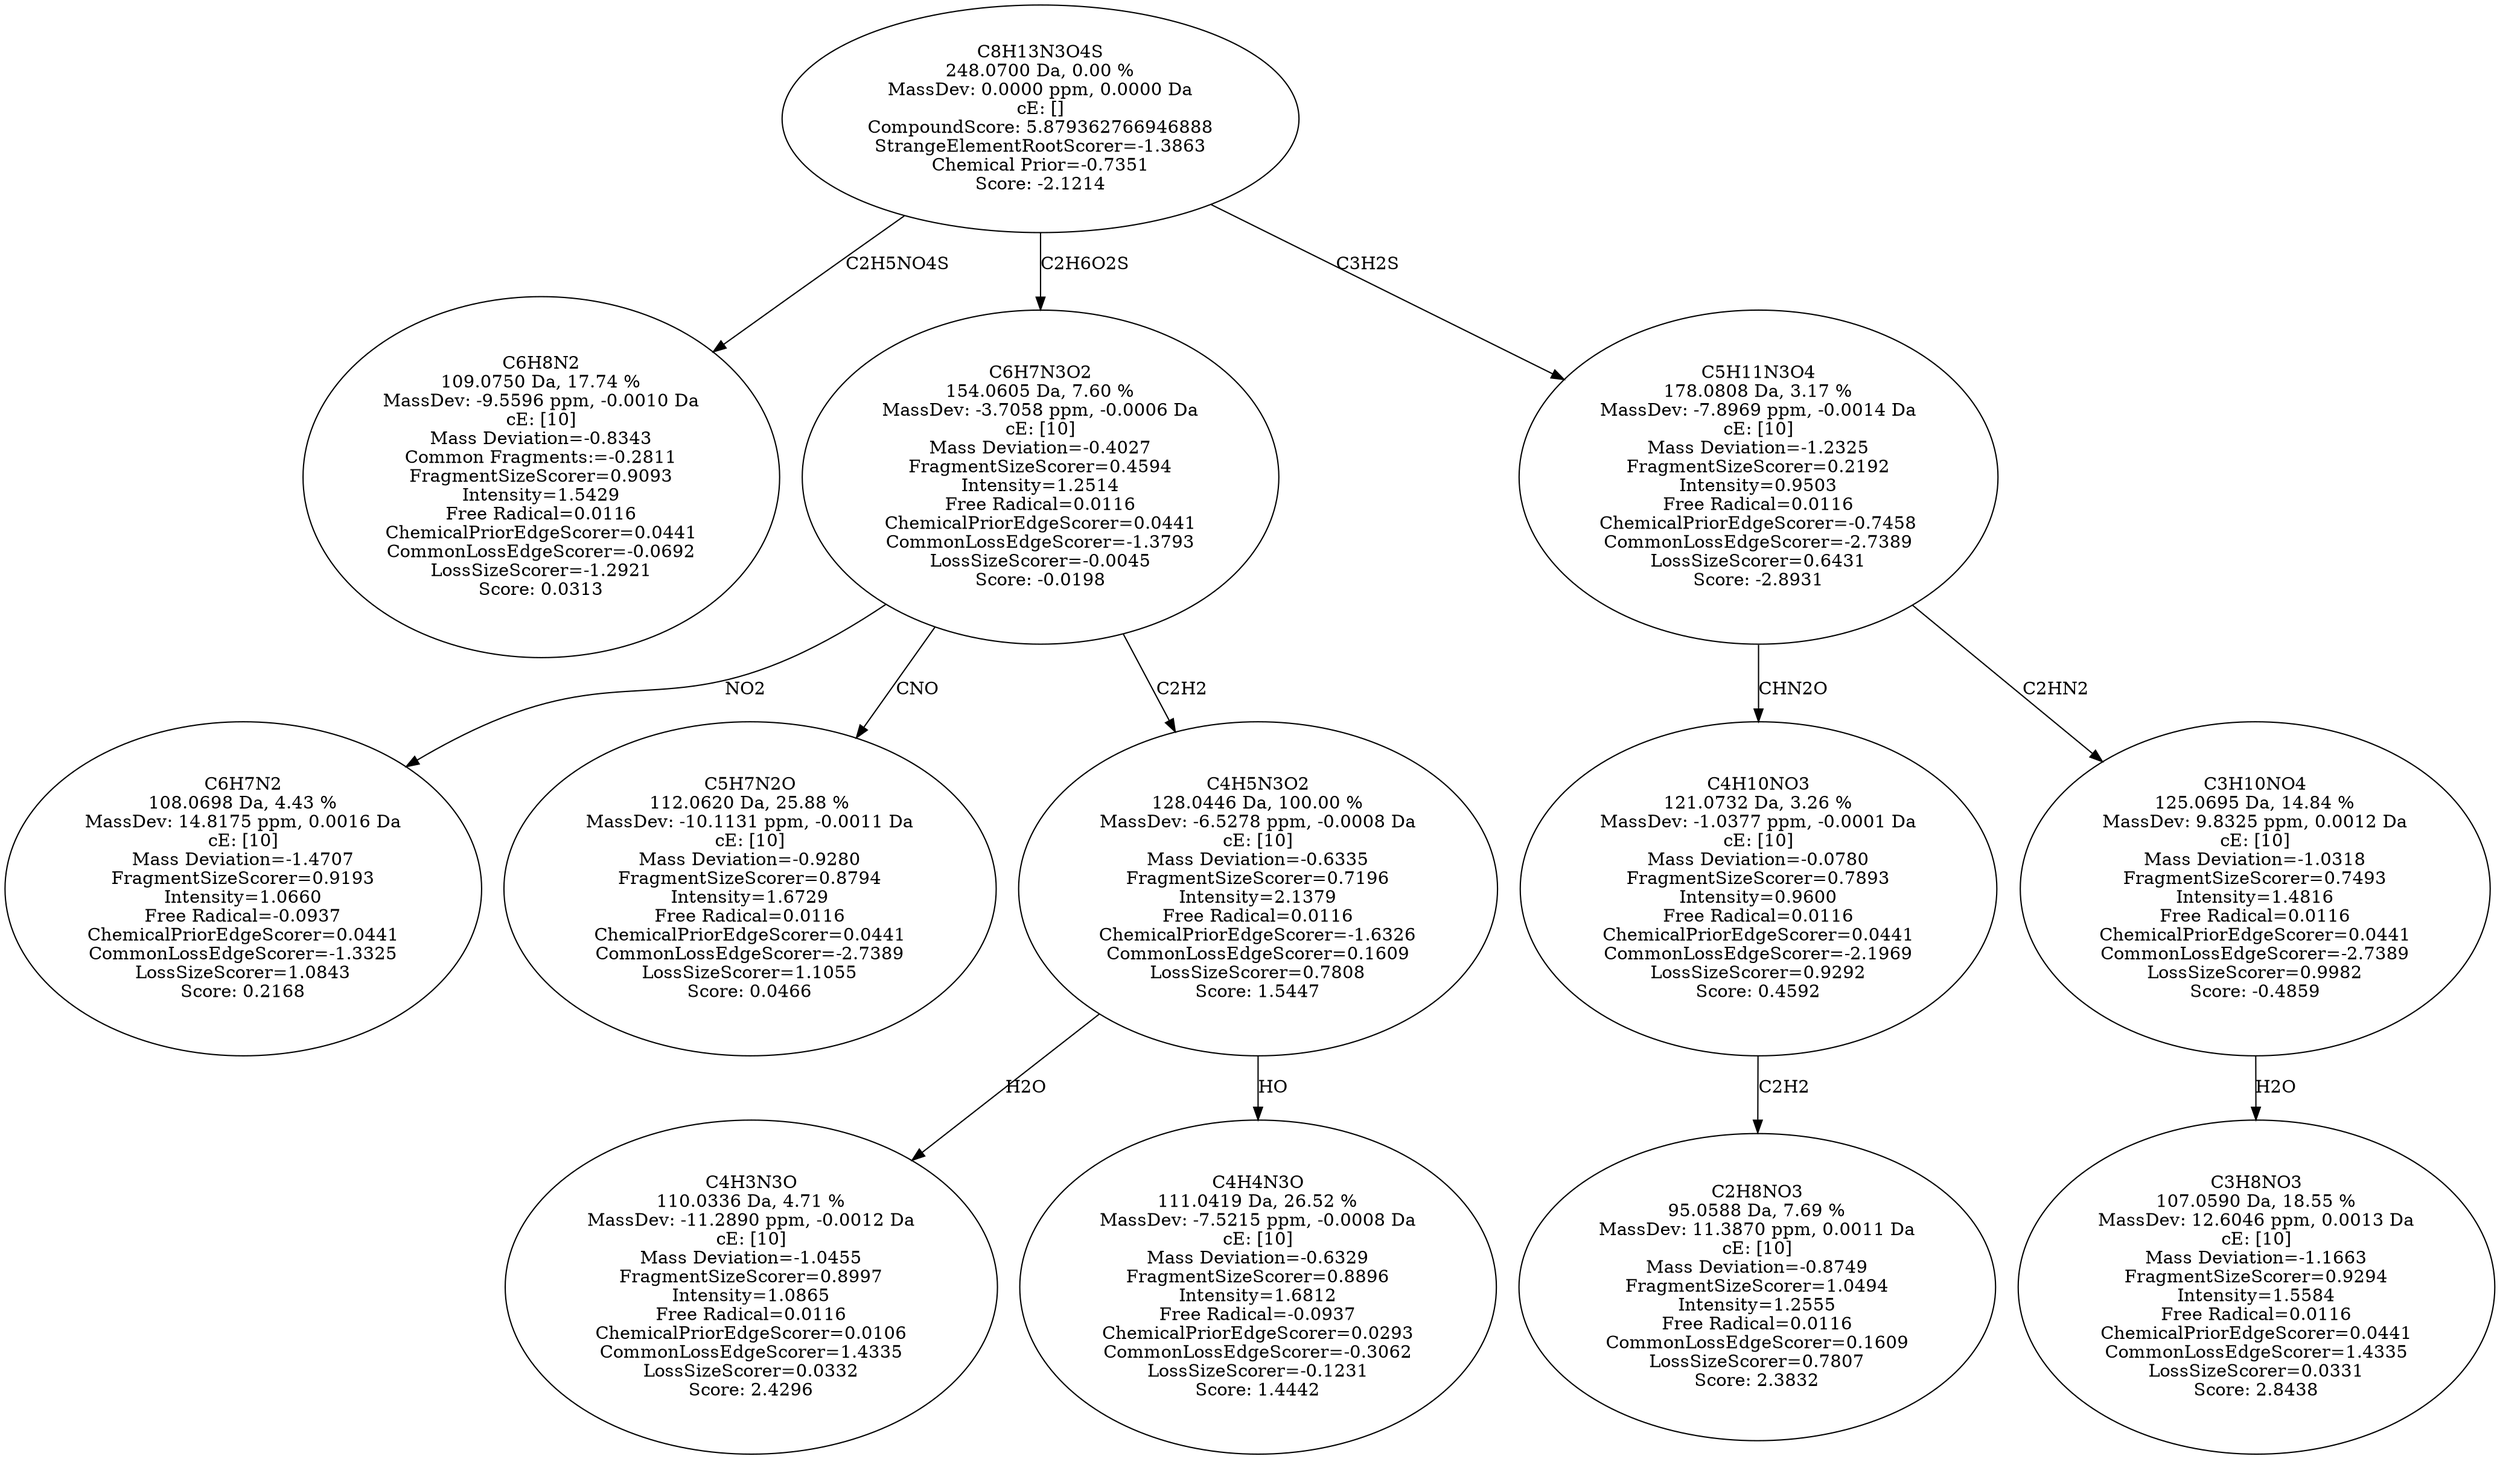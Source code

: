 strict digraph {
v1 [label="C6H8N2\n109.0750 Da, 17.74 %\nMassDev: -9.5596 ppm, -0.0010 Da\ncE: [10]\nMass Deviation=-0.8343\nCommon Fragments:=-0.2811\nFragmentSizeScorer=0.9093\nIntensity=1.5429\nFree Radical=0.0116\nChemicalPriorEdgeScorer=0.0441\nCommonLossEdgeScorer=-0.0692\nLossSizeScorer=-1.2921\nScore: 0.0313"];
v2 [label="C6H7N2\n108.0698 Da, 4.43 %\nMassDev: 14.8175 ppm, 0.0016 Da\ncE: [10]\nMass Deviation=-1.4707\nFragmentSizeScorer=0.9193\nIntensity=1.0660\nFree Radical=-0.0937\nChemicalPriorEdgeScorer=0.0441\nCommonLossEdgeScorer=-1.3325\nLossSizeScorer=1.0843\nScore: 0.2168"];
v3 [label="C5H7N2O\n112.0620 Da, 25.88 %\nMassDev: -10.1131 ppm, -0.0011 Da\ncE: [10]\nMass Deviation=-0.9280\nFragmentSizeScorer=0.8794\nIntensity=1.6729\nFree Radical=0.0116\nChemicalPriorEdgeScorer=0.0441\nCommonLossEdgeScorer=-2.7389\nLossSizeScorer=1.1055\nScore: 0.0466"];
v4 [label="C4H3N3O\n110.0336 Da, 4.71 %\nMassDev: -11.2890 ppm, -0.0012 Da\ncE: [10]\nMass Deviation=-1.0455\nFragmentSizeScorer=0.8997\nIntensity=1.0865\nFree Radical=0.0116\nChemicalPriorEdgeScorer=0.0106\nCommonLossEdgeScorer=1.4335\nLossSizeScorer=0.0332\nScore: 2.4296"];
v5 [label="C4H4N3O\n111.0419 Da, 26.52 %\nMassDev: -7.5215 ppm, -0.0008 Da\ncE: [10]\nMass Deviation=-0.6329\nFragmentSizeScorer=0.8896\nIntensity=1.6812\nFree Radical=-0.0937\nChemicalPriorEdgeScorer=0.0293\nCommonLossEdgeScorer=-0.3062\nLossSizeScorer=-0.1231\nScore: 1.4442"];
v6 [label="C4H5N3O2\n128.0446 Da, 100.00 %\nMassDev: -6.5278 ppm, -0.0008 Da\ncE: [10]\nMass Deviation=-0.6335\nFragmentSizeScorer=0.7196\nIntensity=2.1379\nFree Radical=0.0116\nChemicalPriorEdgeScorer=-1.6326\nCommonLossEdgeScorer=0.1609\nLossSizeScorer=0.7808\nScore: 1.5447"];
v7 [label="C6H7N3O2\n154.0605 Da, 7.60 %\nMassDev: -3.7058 ppm, -0.0006 Da\ncE: [10]\nMass Deviation=-0.4027\nFragmentSizeScorer=0.4594\nIntensity=1.2514\nFree Radical=0.0116\nChemicalPriorEdgeScorer=0.0441\nCommonLossEdgeScorer=-1.3793\nLossSizeScorer=-0.0045\nScore: -0.0198"];
v8 [label="C2H8NO3\n95.0588 Da, 7.69 %\nMassDev: 11.3870 ppm, 0.0011 Da\ncE: [10]\nMass Deviation=-0.8749\nFragmentSizeScorer=1.0494\nIntensity=1.2555\nFree Radical=0.0116\nCommonLossEdgeScorer=0.1609\nLossSizeScorer=0.7807\nScore: 2.3832"];
v9 [label="C4H10NO3\n121.0732 Da, 3.26 %\nMassDev: -1.0377 ppm, -0.0001 Da\ncE: [10]\nMass Deviation=-0.0780\nFragmentSizeScorer=0.7893\nIntensity=0.9600\nFree Radical=0.0116\nChemicalPriorEdgeScorer=0.0441\nCommonLossEdgeScorer=-2.1969\nLossSizeScorer=0.9292\nScore: 0.4592"];
v10 [label="C3H8NO3\n107.0590 Da, 18.55 %\nMassDev: 12.6046 ppm, 0.0013 Da\ncE: [10]\nMass Deviation=-1.1663\nFragmentSizeScorer=0.9294\nIntensity=1.5584\nFree Radical=0.0116\nChemicalPriorEdgeScorer=0.0441\nCommonLossEdgeScorer=1.4335\nLossSizeScorer=0.0331\nScore: 2.8438"];
v11 [label="C3H10NO4\n125.0695 Da, 14.84 %\nMassDev: 9.8325 ppm, 0.0012 Da\ncE: [10]\nMass Deviation=-1.0318\nFragmentSizeScorer=0.7493\nIntensity=1.4816\nFree Radical=0.0116\nChemicalPriorEdgeScorer=0.0441\nCommonLossEdgeScorer=-2.7389\nLossSizeScorer=0.9982\nScore: -0.4859"];
v12 [label="C5H11N3O4\n178.0808 Da, 3.17 %\nMassDev: -7.8969 ppm, -0.0014 Da\ncE: [10]\nMass Deviation=-1.2325\nFragmentSizeScorer=0.2192\nIntensity=0.9503\nFree Radical=0.0116\nChemicalPriorEdgeScorer=-0.7458\nCommonLossEdgeScorer=-2.7389\nLossSizeScorer=0.6431\nScore: -2.8931"];
v13 [label="C8H13N3O4S\n248.0700 Da, 0.00 %\nMassDev: 0.0000 ppm, 0.0000 Da\ncE: []\nCompoundScore: 5.879362766946888\nStrangeElementRootScorer=-1.3863\nChemical Prior=-0.7351\nScore: -2.1214"];
v13 -> v1 [label="C2H5NO4S"];
v7 -> v2 [label="NO2"];
v7 -> v3 [label="CNO"];
v6 -> v4 [label="H2O"];
v6 -> v5 [label="HO"];
v7 -> v6 [label="C2H2"];
v13 -> v7 [label="C2H6O2S"];
v9 -> v8 [label="C2H2"];
v12 -> v9 [label="CHN2O"];
v11 -> v10 [label="H2O"];
v12 -> v11 [label="C2HN2"];
v13 -> v12 [label="C3H2S"];
}